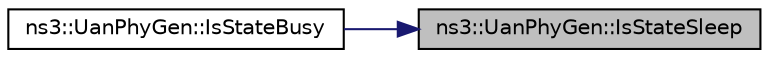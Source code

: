 digraph "ns3::UanPhyGen::IsStateSleep"
{
 // LATEX_PDF_SIZE
  edge [fontname="Helvetica",fontsize="10",labelfontname="Helvetica",labelfontsize="10"];
  node [fontname="Helvetica",fontsize="10",shape=record];
  rankdir="RL";
  Node1 [label="ns3::UanPhyGen::IsStateSleep",height=0.2,width=0.4,color="black", fillcolor="grey75", style="filled", fontcolor="black",tooltip=" "];
  Node1 -> Node2 [dir="back",color="midnightblue",fontsize="10",style="solid",fontname="Helvetica"];
  Node2 [label="ns3::UanPhyGen::IsStateBusy",height=0.2,width=0.4,color="black", fillcolor="white", style="filled",URL="$classns3_1_1_uan_phy_gen.html#afd6fc0469a31ff6075efeb643ff5e2ca",tooltip=" "];
}
